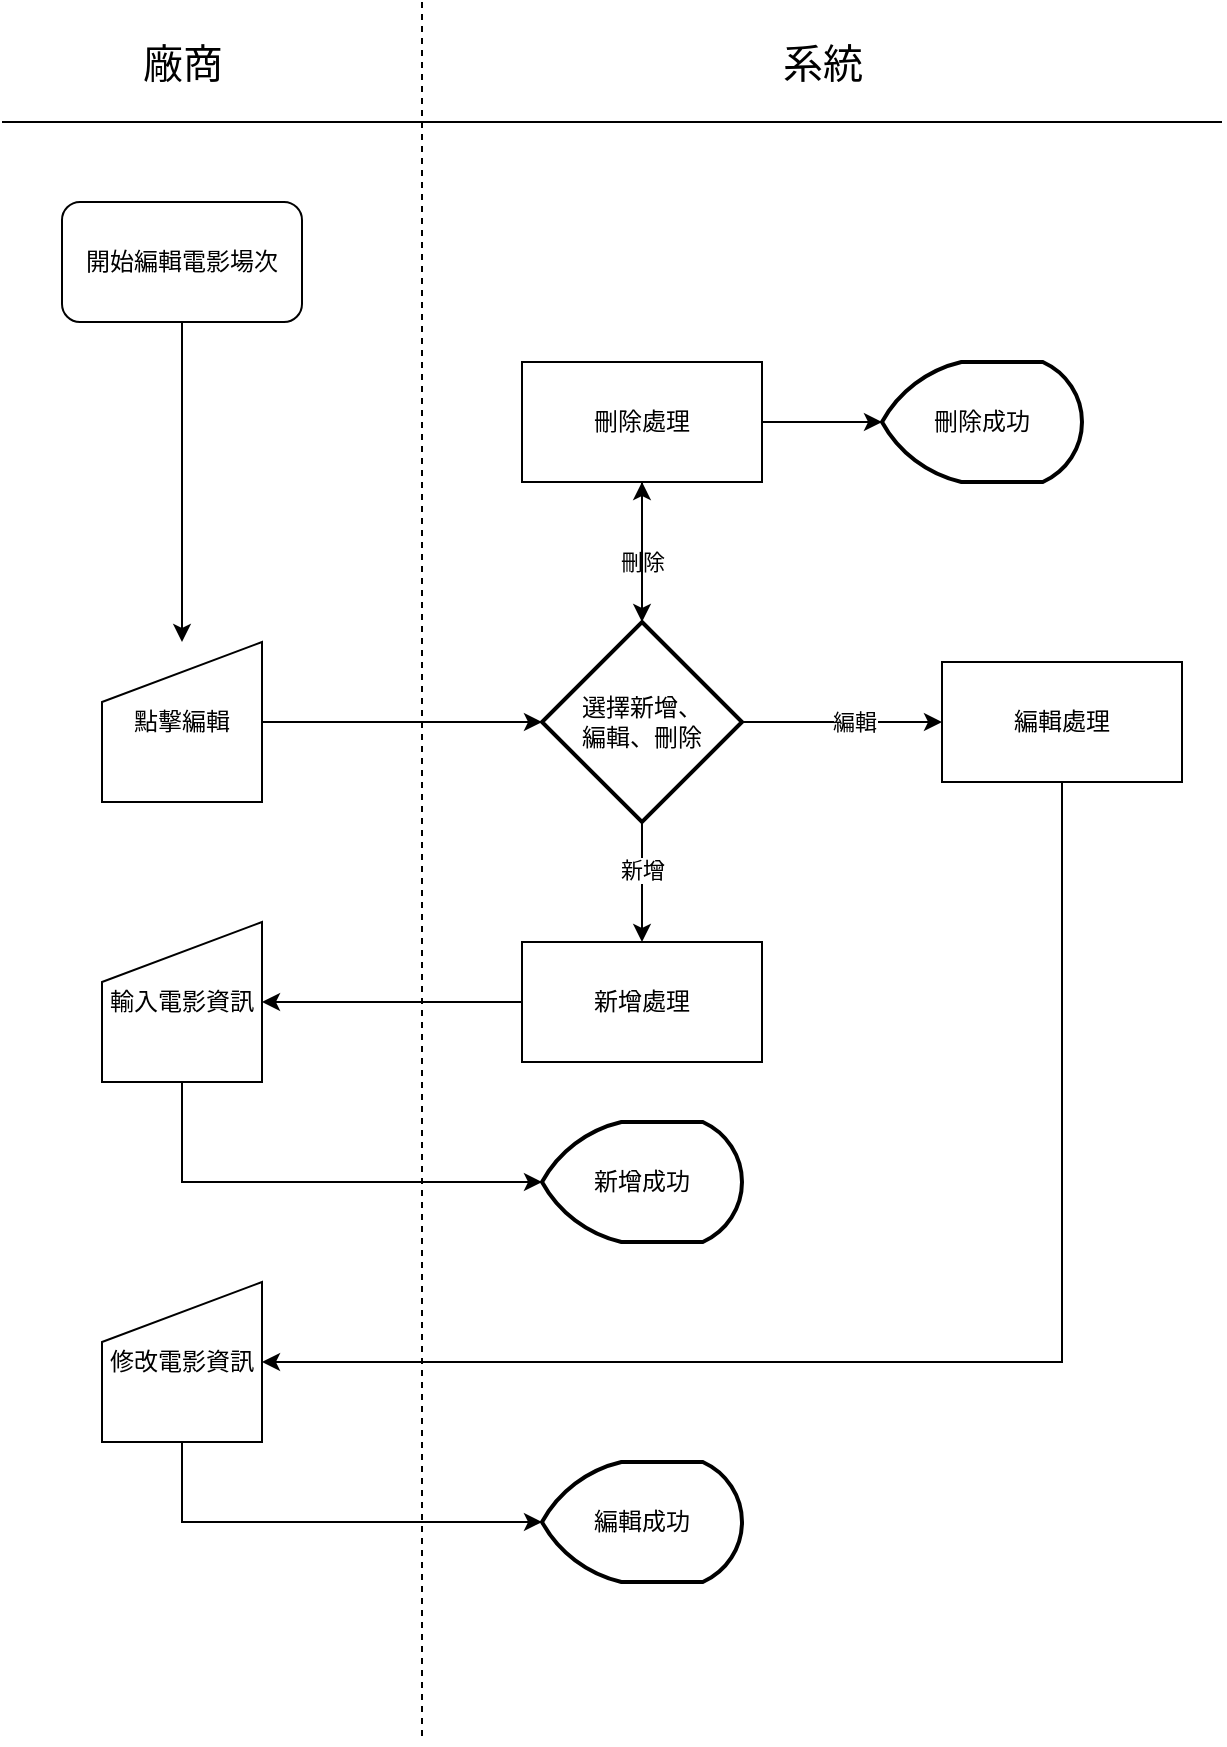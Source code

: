 <mxfile version="12.9.13" type="device"><diagram id="SXbRXhayZGitOnZOUTWm" name="Page-1"><mxGraphModel dx="1024" dy="592" grid="1" gridSize="10" guides="1" tooltips="1" connect="1" arrows="1" fold="1" page="1" pageScale="1" pageWidth="827" pageHeight="1169" math="0" shadow="0"><root><mxCell id="0"/><mxCell id="1" parent="0"/><mxCell id="hkAq6-Bi1P5gL-NmqszA-1" value="" style="endArrow=none;dashed=1;html=1;" parent="1" edge="1"><mxGeometry width="50" height="50" relative="1" as="geometry"><mxPoint x="260" y="20" as="sourcePoint"/><mxPoint x="260" y="890" as="targetPoint"/></mxGeometry></mxCell><mxCell id="hkAq6-Bi1P5gL-NmqszA-2" value="" style="endArrow=none;html=1;" parent="1" edge="1"><mxGeometry width="50" height="50" relative="1" as="geometry"><mxPoint x="50" y="80" as="sourcePoint"/><mxPoint x="660" y="80" as="targetPoint"/></mxGeometry></mxCell><mxCell id="hkAq6-Bi1P5gL-NmqszA-3" value="&lt;span style=&quot;font-size: 20px&quot;&gt;廠商&lt;/span&gt;" style="text;html=1;align=center;verticalAlign=middle;resizable=0;points=[];autosize=1;" parent="1" vertex="1"><mxGeometry x="110" y="40" width="60" height="20" as="geometry"/></mxCell><mxCell id="hkAq6-Bi1P5gL-NmqszA-4" value="&lt;font style=&quot;font-size: 20px&quot;&gt;系統&lt;/font&gt;" style="text;html=1;align=center;verticalAlign=middle;resizable=0;points=[];autosize=1;" parent="1" vertex="1"><mxGeometry x="430" y="40" width="60" height="20" as="geometry"/></mxCell><mxCell id="hkAq6-Bi1P5gL-NmqszA-8" style="edgeStyle=orthogonalEdgeStyle;rounded=0;orthogonalLoop=1;jettySize=auto;html=1;exitX=0.5;exitY=1;exitDx=0;exitDy=0;entryX=0.5;entryY=0;entryDx=0;entryDy=0;" parent="1" source="hkAq6-Bi1P5gL-NmqszA-6" target="hkAq6-Bi1P5gL-NmqszA-7" edge="1"><mxGeometry relative="1" as="geometry"/></mxCell><mxCell id="hkAq6-Bi1P5gL-NmqszA-6" value="開始編輯電影場次" style="rounded=1;whiteSpace=wrap;html=1;" parent="1" vertex="1"><mxGeometry x="80" y="120" width="120" height="60" as="geometry"/></mxCell><mxCell id="hkAq6-Bi1P5gL-NmqszA-13" style="edgeStyle=orthogonalEdgeStyle;rounded=0;orthogonalLoop=1;jettySize=auto;html=1;exitX=1;exitY=0.5;exitDx=0;exitDy=0;entryX=0;entryY=0.5;entryDx=0;entryDy=0;entryPerimeter=0;" parent="1" source="hkAq6-Bi1P5gL-NmqszA-7" target="hkAq6-Bi1P5gL-NmqszA-12" edge="1"><mxGeometry relative="1" as="geometry"/></mxCell><mxCell id="hkAq6-Bi1P5gL-NmqszA-7" value="點擊編輯" style="shape=manualInput;whiteSpace=wrap;html=1;" parent="1" vertex="1"><mxGeometry x="100" y="340" width="80" height="80" as="geometry"/></mxCell><mxCell id="hkAq6-Bi1P5gL-NmqszA-16" style="edgeStyle=orthogonalEdgeStyle;rounded=0;orthogonalLoop=1;jettySize=auto;html=1;exitX=0.5;exitY=0;exitDx=0;exitDy=0;exitPerimeter=0;entryX=0.5;entryY=1;entryDx=0;entryDy=0;" parent="1" source="hkAq6-Bi1P5gL-NmqszA-12" target="hkAq6-Bi1P5gL-NmqszA-15" edge="1"><mxGeometry relative="1" as="geometry"/></mxCell><mxCell id="hkAq6-Bi1P5gL-NmqszA-19" value="刪除" style="edgeLabel;html=1;align=center;verticalAlign=middle;resizable=0;points=[];" parent="hkAq6-Bi1P5gL-NmqszA-16" vertex="1" connectable="0"><mxGeometry x="0.294" relative="1" as="geometry"><mxPoint y="15.52" as="offset"/></mxGeometry></mxCell><mxCell id="hkAq6-Bi1P5gL-NmqszA-20" style="edgeStyle=orthogonalEdgeStyle;rounded=0;orthogonalLoop=1;jettySize=auto;html=1;exitX=0.5;exitY=1;exitDx=0;exitDy=0;exitPerimeter=0;entryX=0.5;entryY=0;entryDx=0;entryDy=0;" parent="1" source="hkAq6-Bi1P5gL-NmqszA-12" target="hkAq6-Bi1P5gL-NmqszA-18" edge="1"><mxGeometry relative="1" as="geometry"/></mxCell><mxCell id="hkAq6-Bi1P5gL-NmqszA-21" value="新增" style="edgeLabel;html=1;align=center;verticalAlign=middle;resizable=0;points=[];" parent="hkAq6-Bi1P5gL-NmqszA-20" vertex="1" connectable="0"><mxGeometry x="0.288" y="2" relative="1" as="geometry"><mxPoint x="-2" y="-14.83" as="offset"/></mxGeometry></mxCell><mxCell id="hkAq6-Bi1P5gL-NmqszA-22" style="edgeStyle=orthogonalEdgeStyle;rounded=0;orthogonalLoop=1;jettySize=auto;html=1;exitX=1;exitY=0.5;exitDx=0;exitDy=0;exitPerimeter=0;entryX=0;entryY=0.5;entryDx=0;entryDy=0;" parent="1" source="hkAq6-Bi1P5gL-NmqszA-12" target="hkAq6-Bi1P5gL-NmqszA-17" edge="1"><mxGeometry relative="1" as="geometry"/></mxCell><mxCell id="hkAq6-Bi1P5gL-NmqszA-23" value="編輯" style="edgeLabel;html=1;align=center;verticalAlign=middle;resizable=0;points=[];" parent="hkAq6-Bi1P5gL-NmqszA-22" vertex="1" connectable="0"><mxGeometry x="0.269" y="-1" relative="1" as="geometry"><mxPoint x="-7.93" y="-1" as="offset"/></mxGeometry></mxCell><mxCell id="hkAq6-Bi1P5gL-NmqszA-12" value="選擇新增、&lt;br&gt;編輯、刪除" style="strokeWidth=2;html=1;shape=mxgraph.flowchart.decision;whiteSpace=wrap;" parent="1" vertex="1"><mxGeometry x="320" y="330" width="100" height="100" as="geometry"/></mxCell><mxCell id="hkAq6-Bi1P5gL-NmqszA-24" value="" style="edgeStyle=orthogonalEdgeStyle;rounded=0;orthogonalLoop=1;jettySize=auto;html=1;" parent="1" source="hkAq6-Bi1P5gL-NmqszA-15" target="hkAq6-Bi1P5gL-NmqszA-12" edge="1"><mxGeometry relative="1" as="geometry"/></mxCell><mxCell id="hkAq6-Bi1P5gL-NmqszA-26" style="edgeStyle=orthogonalEdgeStyle;rounded=0;orthogonalLoop=1;jettySize=auto;html=1;exitX=1;exitY=0.5;exitDx=0;exitDy=0;entryX=0;entryY=0.5;entryDx=0;entryDy=0;entryPerimeter=0;" parent="1" source="hkAq6-Bi1P5gL-NmqszA-15" edge="1"><mxGeometry relative="1" as="geometry"><mxPoint x="490" y="230" as="targetPoint"/></mxGeometry></mxCell><mxCell id="hkAq6-Bi1P5gL-NmqszA-15" value="刪除處理" style="rounded=0;whiteSpace=wrap;html=1;" parent="1" vertex="1"><mxGeometry x="310" y="200" width="120" height="60" as="geometry"/></mxCell><mxCell id="hkAq6-Bi1P5gL-NmqszA-38" style="edgeStyle=orthogonalEdgeStyle;rounded=0;orthogonalLoop=1;jettySize=auto;html=1;exitX=0.5;exitY=1;exitDx=0;exitDy=0;entryX=1;entryY=0.5;entryDx=0;entryDy=0;" parent="1" source="hkAq6-Bi1P5gL-NmqszA-17" target="hkAq6-Bi1P5gL-NmqszA-37" edge="1"><mxGeometry relative="1" as="geometry"/></mxCell><mxCell id="hkAq6-Bi1P5gL-NmqszA-17" value="編輯處理" style="rounded=0;whiteSpace=wrap;html=1;" parent="1" vertex="1"><mxGeometry x="520" y="350" width="120" height="60" as="geometry"/></mxCell><mxCell id="hkAq6-Bi1P5gL-NmqszA-34" style="edgeStyle=orthogonalEdgeStyle;rounded=0;orthogonalLoop=1;jettySize=auto;html=1;exitX=0;exitY=0.5;exitDx=0;exitDy=0;entryX=1;entryY=0.5;entryDx=0;entryDy=0;" parent="1" source="hkAq6-Bi1P5gL-NmqszA-18" target="hkAq6-Bi1P5gL-NmqszA-33" edge="1"><mxGeometry relative="1" as="geometry"/></mxCell><mxCell id="hkAq6-Bi1P5gL-NmqszA-18" value="新增處理" style="rounded=0;whiteSpace=wrap;html=1;" parent="1" vertex="1"><mxGeometry x="310" y="490" width="120" height="60" as="geometry"/></mxCell><mxCell id="hkAq6-Bi1P5gL-NmqszA-27" value="刪除成功" style="strokeWidth=2;html=1;shape=mxgraph.flowchart.display;whiteSpace=wrap;" parent="1" vertex="1"><mxGeometry x="490" y="200" width="100" height="60" as="geometry"/></mxCell><mxCell id="hkAq6-Bi1P5gL-NmqszA-36" style="edgeStyle=orthogonalEdgeStyle;rounded=0;orthogonalLoop=1;jettySize=auto;html=1;exitX=0.5;exitY=1;exitDx=0;exitDy=0;entryX=0;entryY=0.5;entryDx=0;entryDy=0;entryPerimeter=0;" parent="1" source="hkAq6-Bi1P5gL-NmqszA-33" target="hkAq6-Bi1P5gL-NmqszA-35" edge="1"><mxGeometry relative="1" as="geometry"/></mxCell><mxCell id="hkAq6-Bi1P5gL-NmqszA-33" value="輸入電影資訊" style="shape=manualInput;whiteSpace=wrap;html=1;" parent="1" vertex="1"><mxGeometry x="100" y="480" width="80" height="80" as="geometry"/></mxCell><mxCell id="hkAq6-Bi1P5gL-NmqszA-35" value="新增成功" style="strokeWidth=2;html=1;shape=mxgraph.flowchart.display;whiteSpace=wrap;" parent="1" vertex="1"><mxGeometry x="320" y="580" width="100" height="60" as="geometry"/></mxCell><mxCell id="hkAq6-Bi1P5gL-NmqszA-40" style="edgeStyle=orthogonalEdgeStyle;rounded=0;orthogonalLoop=1;jettySize=auto;html=1;exitX=0.5;exitY=1;exitDx=0;exitDy=0;entryX=0;entryY=0.5;entryDx=0;entryDy=0;entryPerimeter=0;" parent="1" source="hkAq6-Bi1P5gL-NmqszA-37" target="hkAq6-Bi1P5gL-NmqszA-39" edge="1"><mxGeometry relative="1" as="geometry"/></mxCell><mxCell id="hkAq6-Bi1P5gL-NmqszA-37" value="修改電影資訊" style="shape=manualInput;whiteSpace=wrap;html=1;" parent="1" vertex="1"><mxGeometry x="100" y="660" width="80" height="80" as="geometry"/></mxCell><mxCell id="hkAq6-Bi1P5gL-NmqszA-39" value="編輯成功" style="strokeWidth=2;html=1;shape=mxgraph.flowchart.display;whiteSpace=wrap;" parent="1" vertex="1"><mxGeometry x="320" y="750" width="100" height="60" as="geometry"/></mxCell></root></mxGraphModel></diagram></mxfile>